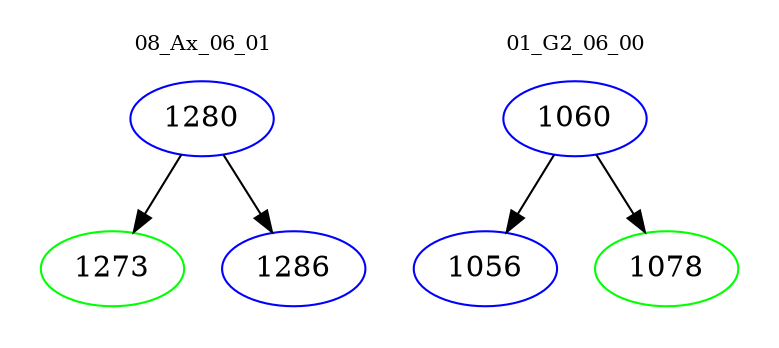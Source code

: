 digraph{
subgraph cluster_0 {
color = white
label = "08_Ax_06_01";
fontsize=10;
T0_1280 [label="1280", color="blue"]
T0_1280 -> T0_1273 [color="black"]
T0_1273 [label="1273", color="green"]
T0_1280 -> T0_1286 [color="black"]
T0_1286 [label="1286", color="blue"]
}
subgraph cluster_1 {
color = white
label = "01_G2_06_00";
fontsize=10;
T1_1060 [label="1060", color="blue"]
T1_1060 -> T1_1056 [color="black"]
T1_1056 [label="1056", color="blue"]
T1_1060 -> T1_1078 [color="black"]
T1_1078 [label="1078", color="green"]
}
}
